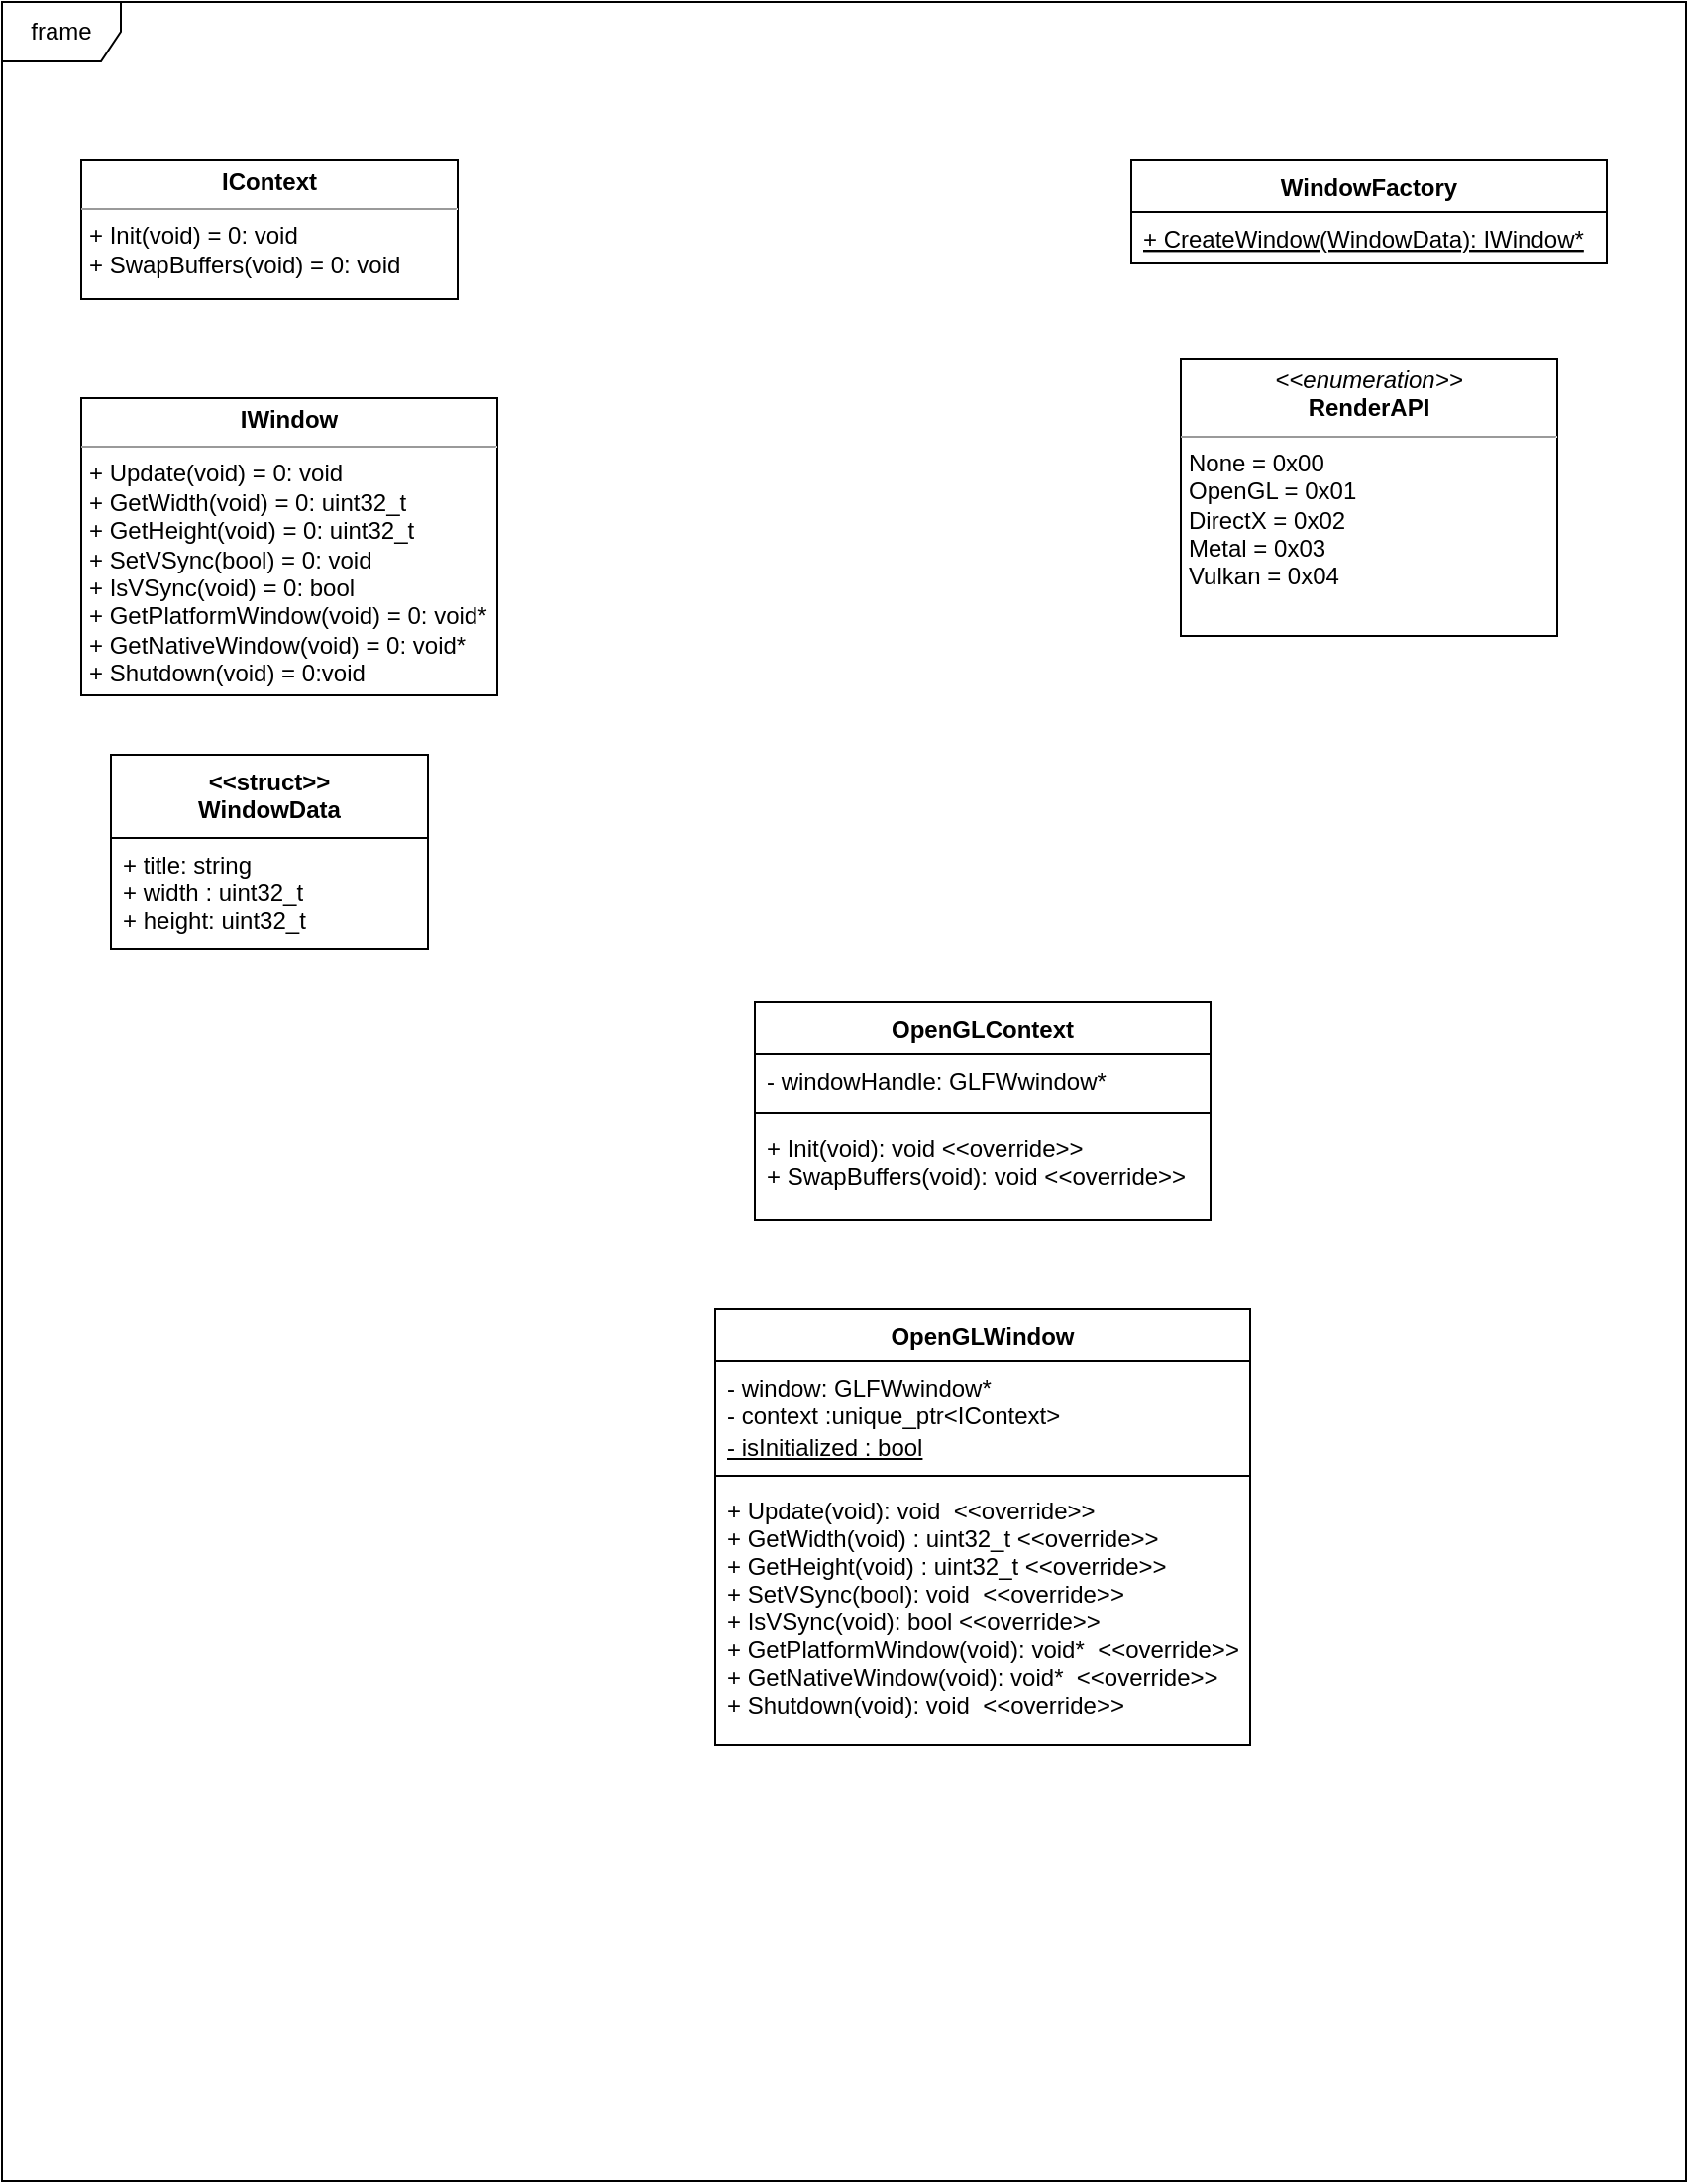 <mxfile version="12.6.5" type="device"><diagram name="Page-1" id="c4acf3e9-155e-7222-9cf6-157b1a14988f"><mxGraphModel dx="2144" dy="1652" grid="1" gridSize="10" guides="1" tooltips="1" connect="1" arrows="1" fold="1" page="1" pageScale="1" pageWidth="850" pageHeight="1100" background="#ffffff" math="0" shadow="0"><root><mxCell id="0"/><mxCell id="1" parent="0"/><mxCell id="vyyQC9Mciw6h5Obmsdiw-2" value="frame" style="shape=umlFrame;whiteSpace=wrap;html=1;collapsible=0;" vertex="1" parent="1"><mxGeometry width="850" height="1100" as="geometry"><mxRectangle width="60" height="20" as="alternateBounds"/></mxGeometry></mxCell><mxCell id="vyyQC9Mciw6h5Obmsdiw-4" value="&lt;p style=&quot;margin: 0px ; margin-top: 4px ; text-align: center&quot;&gt;&lt;b&gt;IContext&lt;/b&gt;&lt;/p&gt;&lt;hr size=&quot;1&quot;&gt;&lt;p style=&quot;margin: 0px ; margin-left: 4px&quot;&gt;+ Init(void) = 0: void&lt;br&gt;+ SwapBuffers(void) = 0: void&lt;/p&gt;" style="verticalAlign=top;align=left;overflow=fill;fontSize=12;fontFamily=Helvetica;html=1;collapsible=1;" vertex="1" parent="1"><mxGeometry x="40" y="80" width="190" height="70" as="geometry"/></mxCell><mxCell id="vyyQC9Mciw6h5Obmsdiw-5" value="&lt;p style=&quot;margin: 0px ; margin-top: 4px ; text-align: center&quot;&gt;&lt;b&gt;IWindow&lt;/b&gt;&lt;/p&gt;&lt;hr size=&quot;1&quot;&gt;&lt;p style=&quot;margin: 0px ; margin-left: 4px&quot;&gt;&lt;span&gt;+ Update(void) = 0: void&lt;/span&gt;&lt;br&gt;&lt;/p&gt;&lt;p style=&quot;margin: 0px ; margin-left: 4px&quot;&gt;+ GetWidth(void) = 0: uint32_t&lt;/p&gt;&lt;p style=&quot;margin: 0px ; margin-left: 4px&quot;&gt;+ GetHeight(void) = 0: uint32_t&lt;br&gt;&lt;/p&gt;&lt;p style=&quot;margin: 0px ; margin-left: 4px&quot;&gt;+ SetVSync(bool) = 0: void&lt;/p&gt;&lt;p style=&quot;margin: 0px ; margin-left: 4px&quot;&gt;+ IsVSync(void) = 0: bool&lt;br&gt;&lt;/p&gt;&lt;p style=&quot;margin: 0px ; margin-left: 4px&quot;&gt;+ GetPlatformWindow(void) = 0: void*&lt;/p&gt;&lt;p style=&quot;margin: 0px ; margin-left: 4px&quot;&gt;+ GetNativeWindow(void) = 0: void*&lt;br&gt;&lt;/p&gt;&lt;p style=&quot;margin: 0px ; margin-left: 4px&quot;&gt;+ Shutdown(void) = 0:void&lt;/p&gt;" style="verticalAlign=top;align=left;overflow=fill;fontSize=12;fontFamily=Helvetica;html=1;collapsible=1;" vertex="1" parent="1"><mxGeometry x="40" y="200" width="210" height="150" as="geometry"/></mxCell><mxCell id="vyyQC9Mciw6h5Obmsdiw-6" value="WindowFactory" style="swimlane;fontStyle=1;align=center;verticalAlign=top;childLayout=stackLayout;horizontal=1;startSize=26;horizontalStack=0;resizeParent=1;resizeParentMax=0;resizeLast=0;collapsible=1;marginBottom=0;swimlaneLine=1;allowArrows=1;connectable=1;recursiveResize=1;expand=1;resizable=1;rotatable=0;deletable=1;editable=1;" vertex="1" parent="1"><mxGeometry x="570" y="80" width="240" height="52" as="geometry"><mxRectangle x="570" y="80" width="100" height="26" as="alternateBounds"/></mxGeometry></mxCell><mxCell id="vyyQC9Mciw6h5Obmsdiw-9" value="+ CreateWindow(WindowData): IWindow*" style="text;strokeColor=none;fillColor=none;align=left;verticalAlign=top;spacingLeft=4;spacingRight=4;overflow=hidden;rotatable=0;points=[[0,0.5],[1,0.5]];portConstraint=eastwest;fontStyle=4;labelBorderColor=none;horizontal=1;" vertex="1" parent="vyyQC9Mciw6h5Obmsdiw-6"><mxGeometry y="26" width="240" height="26" as="geometry"/></mxCell><mxCell id="vyyQC9Mciw6h5Obmsdiw-10" value="&lt;&lt;struct&gt;&gt;&#10;WindowData" style="swimlane;fontStyle=1;align=center;verticalAlign=top;childLayout=stackLayout;horizontal=1;startSize=42;horizontalStack=0;resizeParent=1;resizeParentMax=0;resizeLast=0;collapsible=1;marginBottom=0;connectable=1;expand=0;" vertex="1" parent="1"><mxGeometry x="55" y="380" width="160" height="98" as="geometry"/></mxCell><mxCell id="vyyQC9Mciw6h5Obmsdiw-11" value="+ title: string&#10;+ width : uint32_t&#10;+ height: uint32_t" style="text;strokeColor=none;fillColor=none;align=left;verticalAlign=top;spacingLeft=4;spacingRight=4;overflow=hidden;rotatable=0;points=[[0,0.5],[1,0.5]];portConstraint=eastwest;" vertex="1" parent="vyyQC9Mciw6h5Obmsdiw-10"><mxGeometry y="42" width="160" height="56" as="geometry"/></mxCell><mxCell id="vyyQC9Mciw6h5Obmsdiw-16" value="&lt;p style=&quot;margin: 0px ; margin-top: 4px ; text-align: center&quot;&gt;&lt;i&gt;&amp;lt;&amp;lt;enumeration&amp;gt;&amp;gt;&lt;/i&gt;&lt;br&gt;&lt;b&gt;RenderAPI&lt;/b&gt;&lt;/p&gt;&lt;hr size=&quot;1&quot;&gt;&lt;p style=&quot;margin: 0px ; margin-left: 4px&quot;&gt;None = 0x00&lt;/p&gt;&lt;p style=&quot;margin: 0px ; margin-left: 4px&quot;&gt;OpenGL = 0x01&lt;/p&gt;&lt;p style=&quot;margin: 0px ; margin-left: 4px&quot;&gt;DirectX = 0x02&lt;/p&gt;&lt;p style=&quot;margin: 0px ; margin-left: 4px&quot;&gt;Metal = 0x03&lt;/p&gt;&lt;p style=&quot;margin: 0px ; margin-left: 4px&quot;&gt;Vulkan = 0x04&lt;/p&gt;&lt;p style=&quot;margin: 0px ; margin-left: 4px&quot;&gt;&lt;br&gt;&lt;/p&gt;" style="verticalAlign=top;align=left;overflow=fill;fontSize=12;fontFamily=Helvetica;html=1;" vertex="1" parent="1"><mxGeometry x="595" y="180" width="190" height="140" as="geometry"/></mxCell><mxCell id="vyyQC9Mciw6h5Obmsdiw-17" value="OpenGLContext" style="swimlane;fontStyle=1;align=center;verticalAlign=top;childLayout=stackLayout;horizontal=1;startSize=26;horizontalStack=0;resizeParent=1;resizeParentMax=0;resizeLast=0;collapsible=1;marginBottom=0;" vertex="1" parent="1"><mxGeometry x="380" y="505" width="230" height="110" as="geometry"/></mxCell><mxCell id="vyyQC9Mciw6h5Obmsdiw-18" value="- windowHandle: GLFWwindow*" style="text;strokeColor=none;fillColor=none;align=left;verticalAlign=top;spacingLeft=4;spacingRight=4;overflow=hidden;rotatable=0;points=[[0,0.5],[1,0.5]];portConstraint=eastwest;" vertex="1" parent="vyyQC9Mciw6h5Obmsdiw-17"><mxGeometry y="26" width="230" height="26" as="geometry"/></mxCell><mxCell id="vyyQC9Mciw6h5Obmsdiw-19" value="" style="line;strokeWidth=1;fillColor=none;align=left;verticalAlign=middle;spacingTop=-1;spacingLeft=3;spacingRight=3;rotatable=0;labelPosition=right;points=[];portConstraint=eastwest;" vertex="1" parent="vyyQC9Mciw6h5Obmsdiw-17"><mxGeometry y="52" width="230" height="8" as="geometry"/></mxCell><mxCell id="vyyQC9Mciw6h5Obmsdiw-20" value="+ Init(void): void &lt;&lt;override&gt;&gt;&#10;+ SwapBuffers(void): void &lt;&lt;override&gt;&gt;" style="text;strokeColor=none;fillColor=none;align=left;verticalAlign=top;spacingLeft=4;spacingRight=4;overflow=hidden;rotatable=0;points=[[0,0.5],[1,0.5]];portConstraint=eastwest;" vertex="1" parent="vyyQC9Mciw6h5Obmsdiw-17"><mxGeometry y="60" width="230" height="50" as="geometry"/></mxCell><mxCell id="vyyQC9Mciw6h5Obmsdiw-21" value="OpenGLWindow" style="swimlane;fontStyle=1;align=center;verticalAlign=top;childLayout=stackLayout;horizontal=1;startSize=26;horizontalStack=0;resizeParent=1;resizeParentMax=0;resizeLast=0;collapsible=1;marginBottom=0;" vertex="1" parent="1"><mxGeometry x="360" y="660" width="270" height="220" as="geometry"/></mxCell><mxCell id="vyyQC9Mciw6h5Obmsdiw-22" value="- window: GLFWwindow*&#10;- context :unique_ptr&lt;IContext&gt;" style="text;strokeColor=none;fillColor=none;align=left;verticalAlign=top;spacingLeft=4;spacingRight=4;overflow=hidden;rotatable=0;points=[[0,0.5],[1,0.5]];portConstraint=eastwest;fontStyle=0;fontColor=#000000;" vertex="1" parent="vyyQC9Mciw6h5Obmsdiw-21"><mxGeometry y="26" width="270" height="34" as="geometry"/></mxCell><mxCell id="vyyQC9Mciw6h5Obmsdiw-25" value="&lt;u&gt;- isInitialized : bool&lt;/u&gt;" style="text;html=1;strokeColor=none;fillColor=none;align=left;verticalAlign=middle;whiteSpace=wrap;rounded=0;fontColor=#000000;spacingLeft=4;spacingRight=4;" vertex="1" parent="vyyQC9Mciw6h5Obmsdiw-21"><mxGeometry y="60" width="270" height="20" as="geometry"/></mxCell><mxCell id="vyyQC9Mciw6h5Obmsdiw-23" value="" style="line;strokeWidth=1;fillColor=none;align=left;verticalAlign=middle;spacingTop=-1;spacingLeft=3;spacingRight=3;rotatable=0;labelPosition=right;points=[];portConstraint=eastwest;" vertex="1" parent="vyyQC9Mciw6h5Obmsdiw-21"><mxGeometry y="80" width="270" height="8" as="geometry"/></mxCell><mxCell id="vyyQC9Mciw6h5Obmsdiw-24" value="+ Update(void): void  &lt;&lt;override&gt;&gt;&#10;+ GetWidth(void) : uint32_t &lt;&lt;override&gt;&gt;&#10;+ GetHeight(void) : uint32_t &lt;&lt;override&gt;&gt;&#10;+ SetVSync(bool): void  &lt;&lt;override&gt;&gt;&#10;+ IsVSync(void): bool &lt;&lt;override&gt;&gt;&#10;+ GetPlatformWindow(void): void*  &lt;&lt;override&gt;&gt;&#10;+ GetNativeWindow(void): void*  &lt;&lt;override&gt;&gt;&#10;+ Shutdown(void): void  &lt;&lt;override&gt;&gt;&#10;" style="text;strokeColor=none;fillColor=none;align=left;verticalAlign=top;spacingLeft=4;spacingRight=4;overflow=hidden;rotatable=0;points=[[0,0.5],[1,0.5]];portConstraint=eastwest;" vertex="1" parent="vyyQC9Mciw6h5Obmsdiw-21"><mxGeometry y="88" width="270" height="132" as="geometry"/></mxCell></root></mxGraphModel></diagram></mxfile>